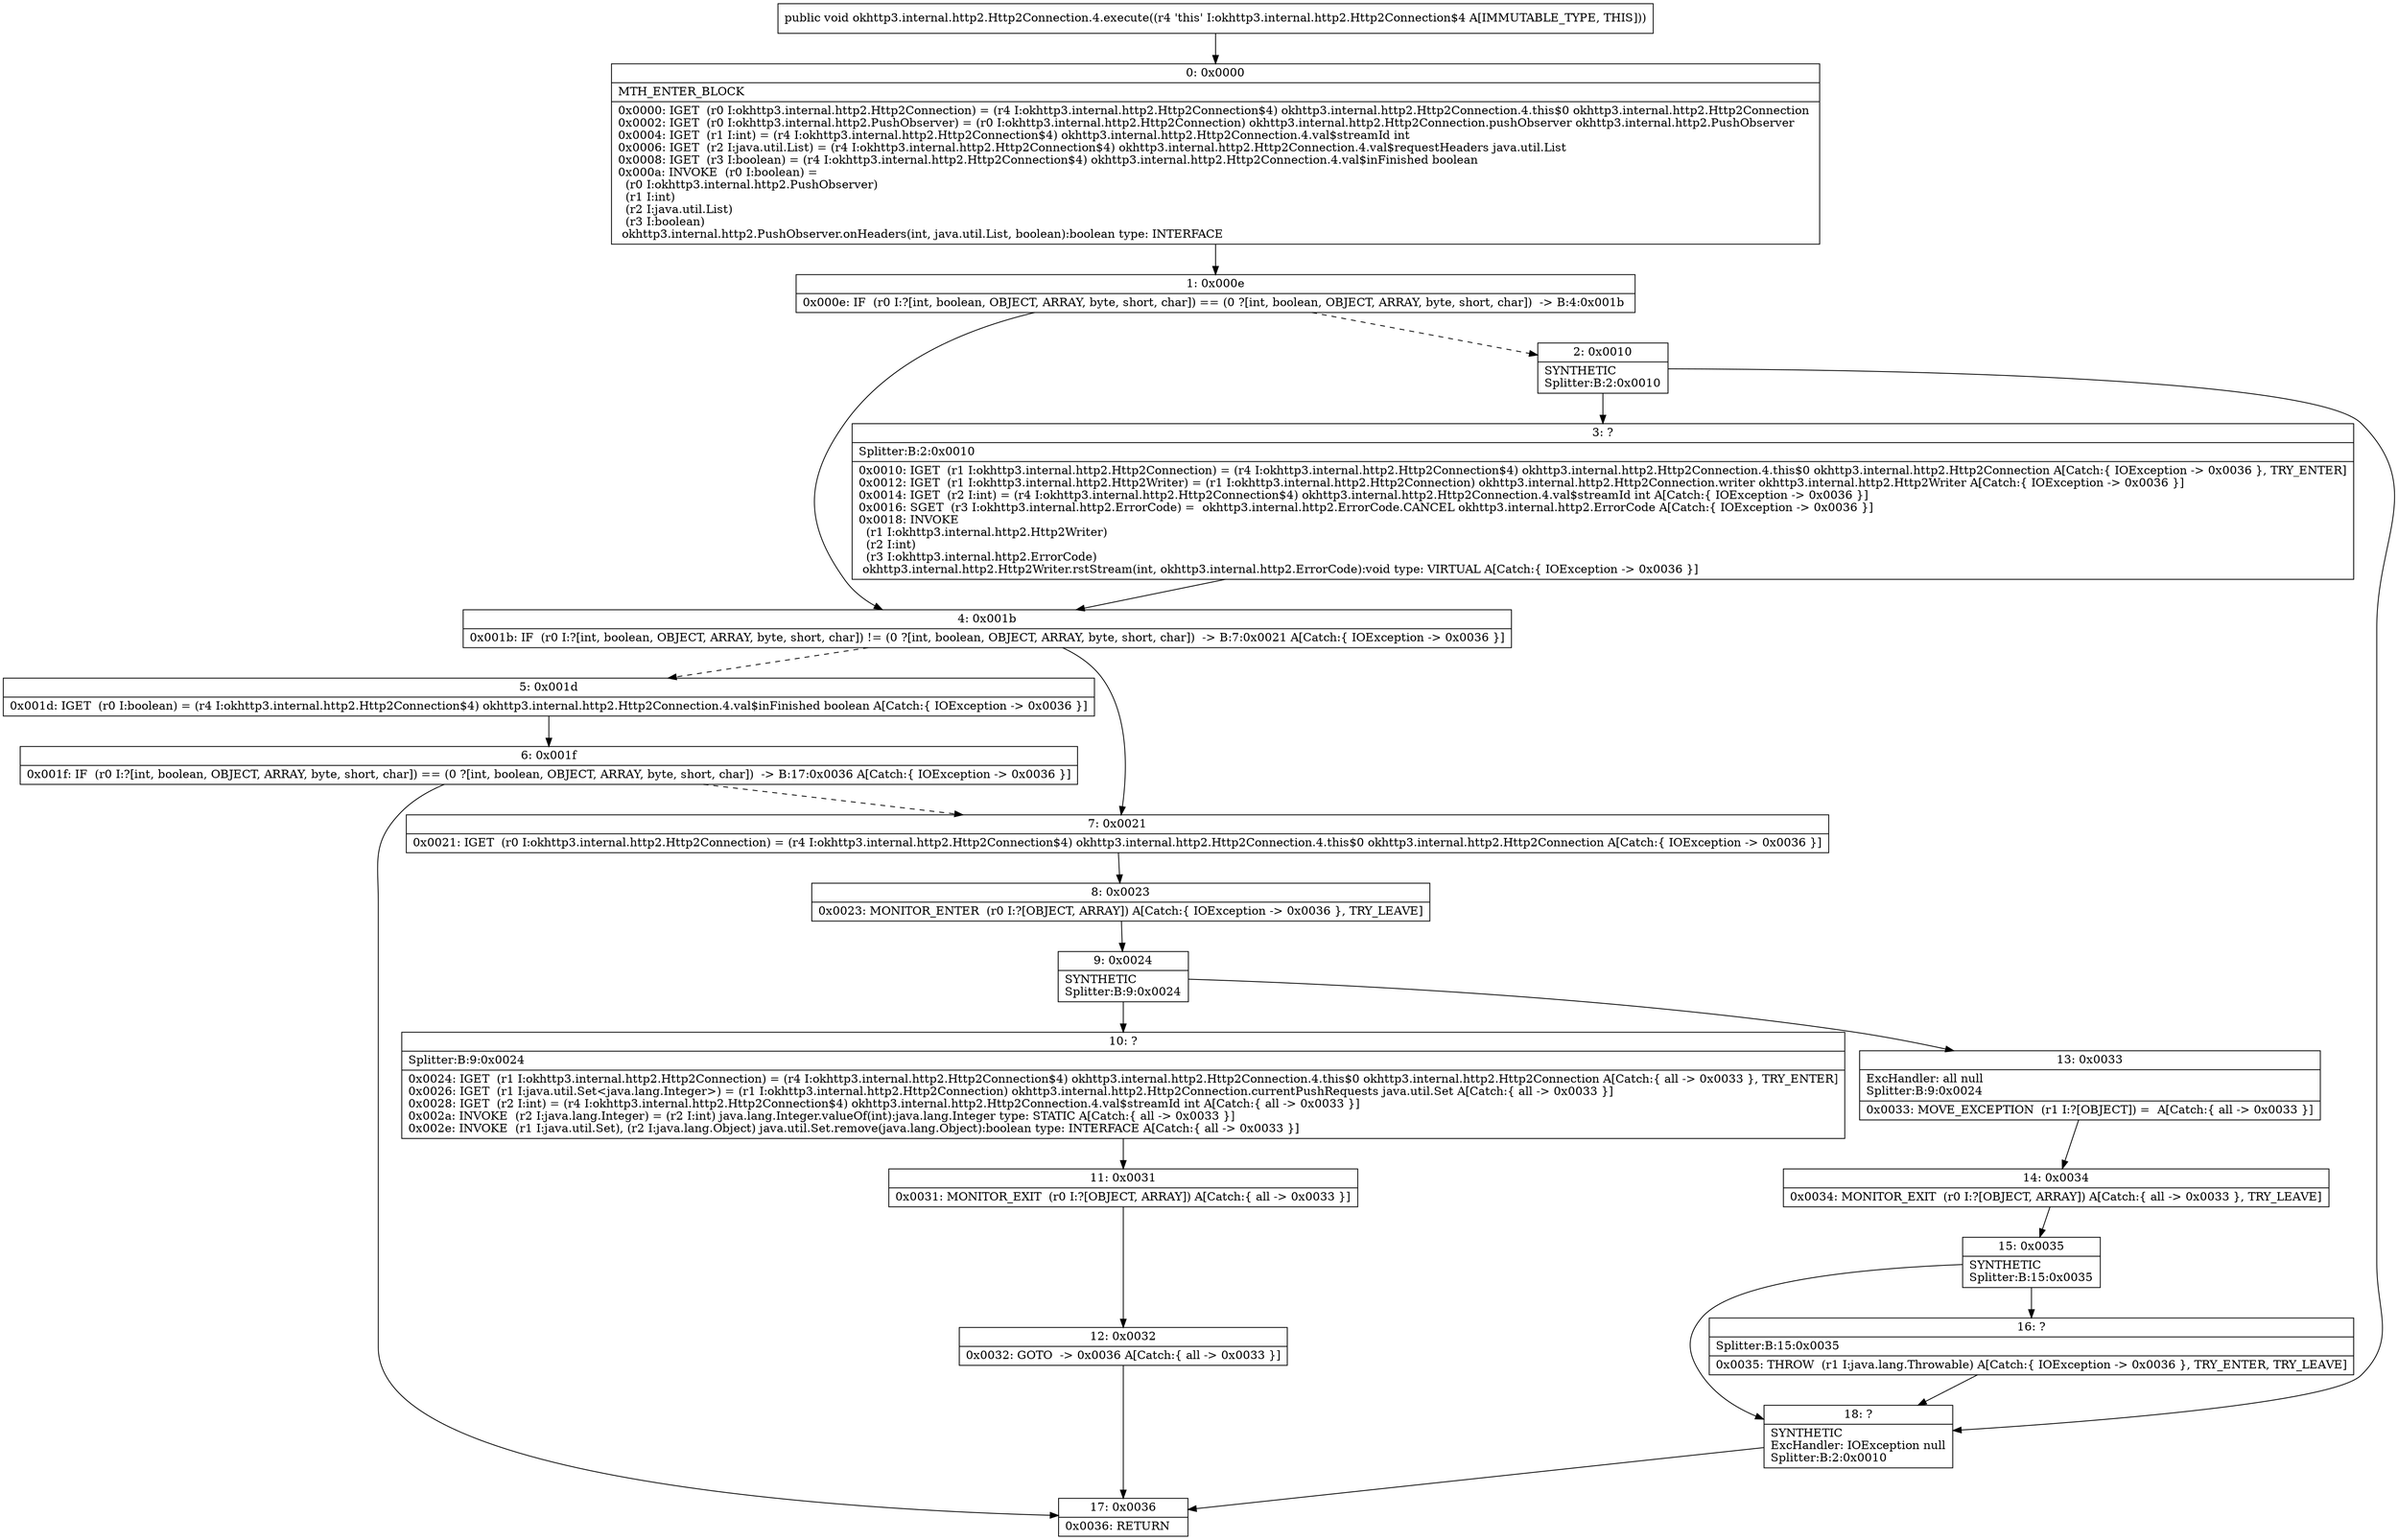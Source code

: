 digraph "CFG forokhttp3.internal.http2.Http2Connection.4.execute()V" {
Node_0 [shape=record,label="{0\:\ 0x0000|MTH_ENTER_BLOCK\l|0x0000: IGET  (r0 I:okhttp3.internal.http2.Http2Connection) = (r4 I:okhttp3.internal.http2.Http2Connection$4) okhttp3.internal.http2.Http2Connection.4.this$0 okhttp3.internal.http2.Http2Connection \l0x0002: IGET  (r0 I:okhttp3.internal.http2.PushObserver) = (r0 I:okhttp3.internal.http2.Http2Connection) okhttp3.internal.http2.Http2Connection.pushObserver okhttp3.internal.http2.PushObserver \l0x0004: IGET  (r1 I:int) = (r4 I:okhttp3.internal.http2.Http2Connection$4) okhttp3.internal.http2.Http2Connection.4.val$streamId int \l0x0006: IGET  (r2 I:java.util.List) = (r4 I:okhttp3.internal.http2.Http2Connection$4) okhttp3.internal.http2.Http2Connection.4.val$requestHeaders java.util.List \l0x0008: IGET  (r3 I:boolean) = (r4 I:okhttp3.internal.http2.Http2Connection$4) okhttp3.internal.http2.Http2Connection.4.val$inFinished boolean \l0x000a: INVOKE  (r0 I:boolean) = \l  (r0 I:okhttp3.internal.http2.PushObserver)\l  (r1 I:int)\l  (r2 I:java.util.List)\l  (r3 I:boolean)\l okhttp3.internal.http2.PushObserver.onHeaders(int, java.util.List, boolean):boolean type: INTERFACE \l}"];
Node_1 [shape=record,label="{1\:\ 0x000e|0x000e: IF  (r0 I:?[int, boolean, OBJECT, ARRAY, byte, short, char]) == (0 ?[int, boolean, OBJECT, ARRAY, byte, short, char])  \-\> B:4:0x001b \l}"];
Node_2 [shape=record,label="{2\:\ 0x0010|SYNTHETIC\lSplitter:B:2:0x0010\l}"];
Node_3 [shape=record,label="{3\:\ ?|Splitter:B:2:0x0010\l|0x0010: IGET  (r1 I:okhttp3.internal.http2.Http2Connection) = (r4 I:okhttp3.internal.http2.Http2Connection$4) okhttp3.internal.http2.Http2Connection.4.this$0 okhttp3.internal.http2.Http2Connection A[Catch:\{ IOException \-\> 0x0036 \}, TRY_ENTER]\l0x0012: IGET  (r1 I:okhttp3.internal.http2.Http2Writer) = (r1 I:okhttp3.internal.http2.Http2Connection) okhttp3.internal.http2.Http2Connection.writer okhttp3.internal.http2.Http2Writer A[Catch:\{ IOException \-\> 0x0036 \}]\l0x0014: IGET  (r2 I:int) = (r4 I:okhttp3.internal.http2.Http2Connection$4) okhttp3.internal.http2.Http2Connection.4.val$streamId int A[Catch:\{ IOException \-\> 0x0036 \}]\l0x0016: SGET  (r3 I:okhttp3.internal.http2.ErrorCode) =  okhttp3.internal.http2.ErrorCode.CANCEL okhttp3.internal.http2.ErrorCode A[Catch:\{ IOException \-\> 0x0036 \}]\l0x0018: INVOKE  \l  (r1 I:okhttp3.internal.http2.Http2Writer)\l  (r2 I:int)\l  (r3 I:okhttp3.internal.http2.ErrorCode)\l okhttp3.internal.http2.Http2Writer.rstStream(int, okhttp3.internal.http2.ErrorCode):void type: VIRTUAL A[Catch:\{ IOException \-\> 0x0036 \}]\l}"];
Node_4 [shape=record,label="{4\:\ 0x001b|0x001b: IF  (r0 I:?[int, boolean, OBJECT, ARRAY, byte, short, char]) != (0 ?[int, boolean, OBJECT, ARRAY, byte, short, char])  \-\> B:7:0x0021 A[Catch:\{ IOException \-\> 0x0036 \}]\l}"];
Node_5 [shape=record,label="{5\:\ 0x001d|0x001d: IGET  (r0 I:boolean) = (r4 I:okhttp3.internal.http2.Http2Connection$4) okhttp3.internal.http2.Http2Connection.4.val$inFinished boolean A[Catch:\{ IOException \-\> 0x0036 \}]\l}"];
Node_6 [shape=record,label="{6\:\ 0x001f|0x001f: IF  (r0 I:?[int, boolean, OBJECT, ARRAY, byte, short, char]) == (0 ?[int, boolean, OBJECT, ARRAY, byte, short, char])  \-\> B:17:0x0036 A[Catch:\{ IOException \-\> 0x0036 \}]\l}"];
Node_7 [shape=record,label="{7\:\ 0x0021|0x0021: IGET  (r0 I:okhttp3.internal.http2.Http2Connection) = (r4 I:okhttp3.internal.http2.Http2Connection$4) okhttp3.internal.http2.Http2Connection.4.this$0 okhttp3.internal.http2.Http2Connection A[Catch:\{ IOException \-\> 0x0036 \}]\l}"];
Node_8 [shape=record,label="{8\:\ 0x0023|0x0023: MONITOR_ENTER  (r0 I:?[OBJECT, ARRAY]) A[Catch:\{ IOException \-\> 0x0036 \}, TRY_LEAVE]\l}"];
Node_9 [shape=record,label="{9\:\ 0x0024|SYNTHETIC\lSplitter:B:9:0x0024\l}"];
Node_10 [shape=record,label="{10\:\ ?|Splitter:B:9:0x0024\l|0x0024: IGET  (r1 I:okhttp3.internal.http2.Http2Connection) = (r4 I:okhttp3.internal.http2.Http2Connection$4) okhttp3.internal.http2.Http2Connection.4.this$0 okhttp3.internal.http2.Http2Connection A[Catch:\{ all \-\> 0x0033 \}, TRY_ENTER]\l0x0026: IGET  (r1 I:java.util.Set\<java.lang.Integer\>) = (r1 I:okhttp3.internal.http2.Http2Connection) okhttp3.internal.http2.Http2Connection.currentPushRequests java.util.Set A[Catch:\{ all \-\> 0x0033 \}]\l0x0028: IGET  (r2 I:int) = (r4 I:okhttp3.internal.http2.Http2Connection$4) okhttp3.internal.http2.Http2Connection.4.val$streamId int A[Catch:\{ all \-\> 0x0033 \}]\l0x002a: INVOKE  (r2 I:java.lang.Integer) = (r2 I:int) java.lang.Integer.valueOf(int):java.lang.Integer type: STATIC A[Catch:\{ all \-\> 0x0033 \}]\l0x002e: INVOKE  (r1 I:java.util.Set), (r2 I:java.lang.Object) java.util.Set.remove(java.lang.Object):boolean type: INTERFACE A[Catch:\{ all \-\> 0x0033 \}]\l}"];
Node_11 [shape=record,label="{11\:\ 0x0031|0x0031: MONITOR_EXIT  (r0 I:?[OBJECT, ARRAY]) A[Catch:\{ all \-\> 0x0033 \}]\l}"];
Node_12 [shape=record,label="{12\:\ 0x0032|0x0032: GOTO  \-\> 0x0036 A[Catch:\{ all \-\> 0x0033 \}]\l}"];
Node_13 [shape=record,label="{13\:\ 0x0033|ExcHandler: all null\lSplitter:B:9:0x0024\l|0x0033: MOVE_EXCEPTION  (r1 I:?[OBJECT]) =  A[Catch:\{ all \-\> 0x0033 \}]\l}"];
Node_14 [shape=record,label="{14\:\ 0x0034|0x0034: MONITOR_EXIT  (r0 I:?[OBJECT, ARRAY]) A[Catch:\{ all \-\> 0x0033 \}, TRY_LEAVE]\l}"];
Node_15 [shape=record,label="{15\:\ 0x0035|SYNTHETIC\lSplitter:B:15:0x0035\l}"];
Node_16 [shape=record,label="{16\:\ ?|Splitter:B:15:0x0035\l|0x0035: THROW  (r1 I:java.lang.Throwable) A[Catch:\{ IOException \-\> 0x0036 \}, TRY_ENTER, TRY_LEAVE]\l}"];
Node_17 [shape=record,label="{17\:\ 0x0036|0x0036: RETURN   \l}"];
Node_18 [shape=record,label="{18\:\ ?|SYNTHETIC\lExcHandler: IOException null\lSplitter:B:2:0x0010\l}"];
MethodNode[shape=record,label="{public void okhttp3.internal.http2.Http2Connection.4.execute((r4 'this' I:okhttp3.internal.http2.Http2Connection$4 A[IMMUTABLE_TYPE, THIS])) }"];
MethodNode -> Node_0;
Node_0 -> Node_1;
Node_1 -> Node_2[style=dashed];
Node_1 -> Node_4;
Node_2 -> Node_3;
Node_2 -> Node_18;
Node_3 -> Node_4;
Node_4 -> Node_5[style=dashed];
Node_4 -> Node_7;
Node_5 -> Node_6;
Node_6 -> Node_7[style=dashed];
Node_6 -> Node_17;
Node_7 -> Node_8;
Node_8 -> Node_9;
Node_9 -> Node_10;
Node_9 -> Node_13;
Node_10 -> Node_11;
Node_11 -> Node_12;
Node_12 -> Node_17;
Node_13 -> Node_14;
Node_14 -> Node_15;
Node_15 -> Node_16;
Node_15 -> Node_18;
Node_16 -> Node_18;
Node_18 -> Node_17;
}

